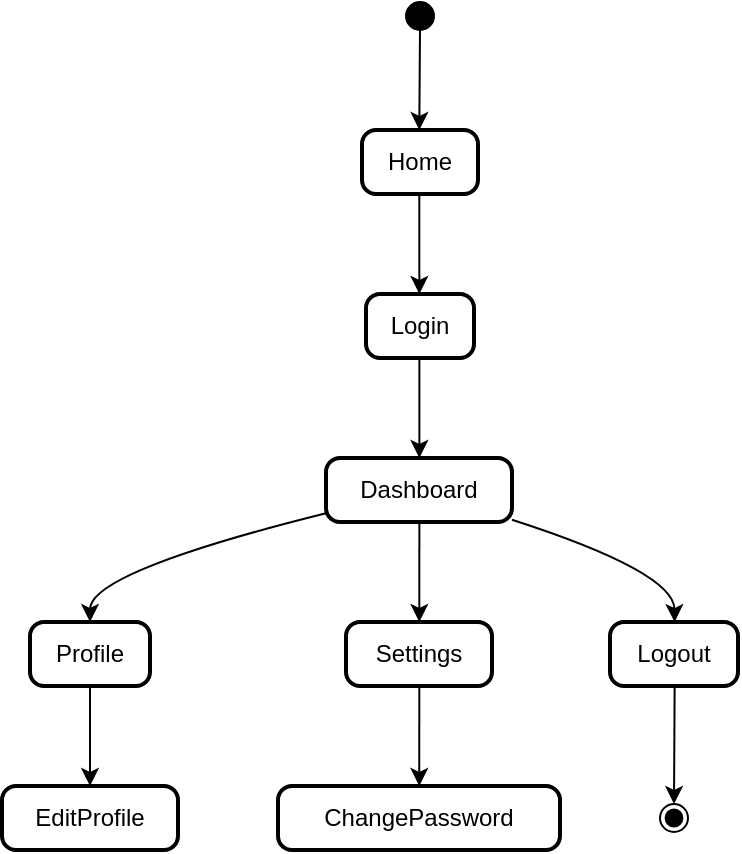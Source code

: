 <mxfile version="21.8.2" type="github">
  <diagram name="Strona-1" id="mIdCkDDE6zFMRoVFmAbo">
    <mxGraphModel>
      <root>
        <mxCell id="0" />
        <mxCell id="1" parent="0" />
        <mxCell id="2" value="" style="ellipse;fillColor=strokeColor;" vertex="1" parent="1">
          <mxGeometry x="210" y="8" width="14" height="14" as="geometry" />
        </mxCell>
        <mxCell id="3" value="Home" style="rounded=1;absoluteArcSize=1;arcSize=14;whiteSpace=wrap;strokeWidth=2;" vertex="1" parent="1">
          <mxGeometry x="188" y="72" width="58" height="32" as="geometry" />
        </mxCell>
        <mxCell id="4" value="Login" style="rounded=1;absoluteArcSize=1;arcSize=14;whiteSpace=wrap;strokeWidth=2;" vertex="1" parent="1">
          <mxGeometry x="190" y="154" width="54" height="32" as="geometry" />
        </mxCell>
        <mxCell id="5" value="Dashboard" style="rounded=1;absoluteArcSize=1;arcSize=14;whiteSpace=wrap;strokeWidth=2;" vertex="1" parent="1">
          <mxGeometry x="170" y="236" width="93" height="32" as="geometry" />
        </mxCell>
        <mxCell id="6" value="Profile" style="rounded=1;absoluteArcSize=1;arcSize=14;whiteSpace=wrap;strokeWidth=2;" vertex="1" parent="1">
          <mxGeometry x="22" y="318" width="60" height="32" as="geometry" />
        </mxCell>
        <mxCell id="7" value="Settings" style="rounded=1;absoluteArcSize=1;arcSize=14;whiteSpace=wrap;strokeWidth=2;" vertex="1" parent="1">
          <mxGeometry x="180" y="318" width="73" height="32" as="geometry" />
        </mxCell>
        <mxCell id="8" value="EditProfile" style="rounded=1;absoluteArcSize=1;arcSize=14;whiteSpace=wrap;strokeWidth=2;" vertex="1" parent="1">
          <mxGeometry x="8" y="400" width="88" height="32" as="geometry" />
        </mxCell>
        <mxCell id="9" value="ChangePassword" style="rounded=1;absoluteArcSize=1;arcSize=14;whiteSpace=wrap;strokeWidth=2;" vertex="1" parent="1">
          <mxGeometry x="146" y="400" width="141" height="32" as="geometry" />
        </mxCell>
        <mxCell id="10" value="Logout" style="rounded=1;absoluteArcSize=1;arcSize=14;whiteSpace=wrap;strokeWidth=2;" vertex="1" parent="1">
          <mxGeometry x="312" y="318" width="64" height="32" as="geometry" />
        </mxCell>
        <mxCell id="11" value="" style="ellipse;shape=endState;fillColor=strokeColor;" vertex="1" parent="1">
          <mxGeometry x="337" y="409" width="14" height="14" as="geometry" />
        </mxCell>
        <mxCell id="12" value="" style="curved=1;startArrow=none;;exitX=0.477;exitY=1;entryX=0.494;entryY=0;" edge="1" parent="1" source="2" target="3">
          <mxGeometry relative="1" as="geometry">
            <Array as="points" />
          </mxGeometry>
        </mxCell>
        <mxCell id="13" value="" style="curved=1;startArrow=none;;exitX=0.494;exitY=1;entryX=0.494;entryY=0;" edge="1" parent="1" source="3" target="4">
          <mxGeometry relative="1" as="geometry">
            <Array as="points" />
          </mxGeometry>
        </mxCell>
        <mxCell id="14" value="" style="curved=1;startArrow=none;;exitX=0.494;exitY=1;entryX=0.502;entryY=0;" edge="1" parent="1" source="4" target="5">
          <mxGeometry relative="1" as="geometry">
            <Array as="points" />
          </mxGeometry>
        </mxCell>
        <mxCell id="15" value="" style="curved=1;startArrow=none;;exitX=0.0;exitY=0.863;entryX=0.5;entryY=0;" edge="1" parent="1" source="5" target="6">
          <mxGeometry relative="1" as="geometry">
            <Array as="points">
              <mxPoint x="52" y="293" />
            </Array>
          </mxGeometry>
        </mxCell>
        <mxCell id="16" value="" style="curved=1;startArrow=none;;exitX=0.502;exitY=1;entryX=0.502;entryY=0;" edge="1" parent="1" source="5" target="7">
          <mxGeometry relative="1" as="geometry">
            <Array as="points" />
          </mxGeometry>
        </mxCell>
        <mxCell id="17" value="" style="curved=1;startArrow=none;;exitX=0.5;exitY=1;entryX=0.5;entryY=0;" edge="1" parent="1" source="6" target="8">
          <mxGeometry relative="1" as="geometry">
            <Array as="points" />
          </mxGeometry>
        </mxCell>
        <mxCell id="18" value="" style="curved=1;startArrow=none;;exitX=0.502;exitY=1;entryX=0.501;entryY=0;" edge="1" parent="1" source="7" target="9">
          <mxGeometry relative="1" as="geometry">
            <Array as="points" />
          </mxGeometry>
        </mxCell>
        <mxCell id="19" value="" style="curved=1;startArrow=none;;exitX=1.003;exitY=0.968;entryX=0.505;entryY=0;" edge="1" parent="1" source="5" target="10">
          <mxGeometry relative="1" as="geometry">
            <Array as="points">
              <mxPoint x="344" y="293" />
            </Array>
          </mxGeometry>
        </mxCell>
        <mxCell id="20" value="" style="curved=1;startArrow=none;;exitX=0.505;exitY=1;entryX=0.523;entryY=0;" edge="1" parent="1" source="10" target="11">
          <mxGeometry relative="1" as="geometry">
            <Array as="points" />
          </mxGeometry>
        </mxCell>
      </root>
    </mxGraphModel>
  </diagram>
</mxfile>
